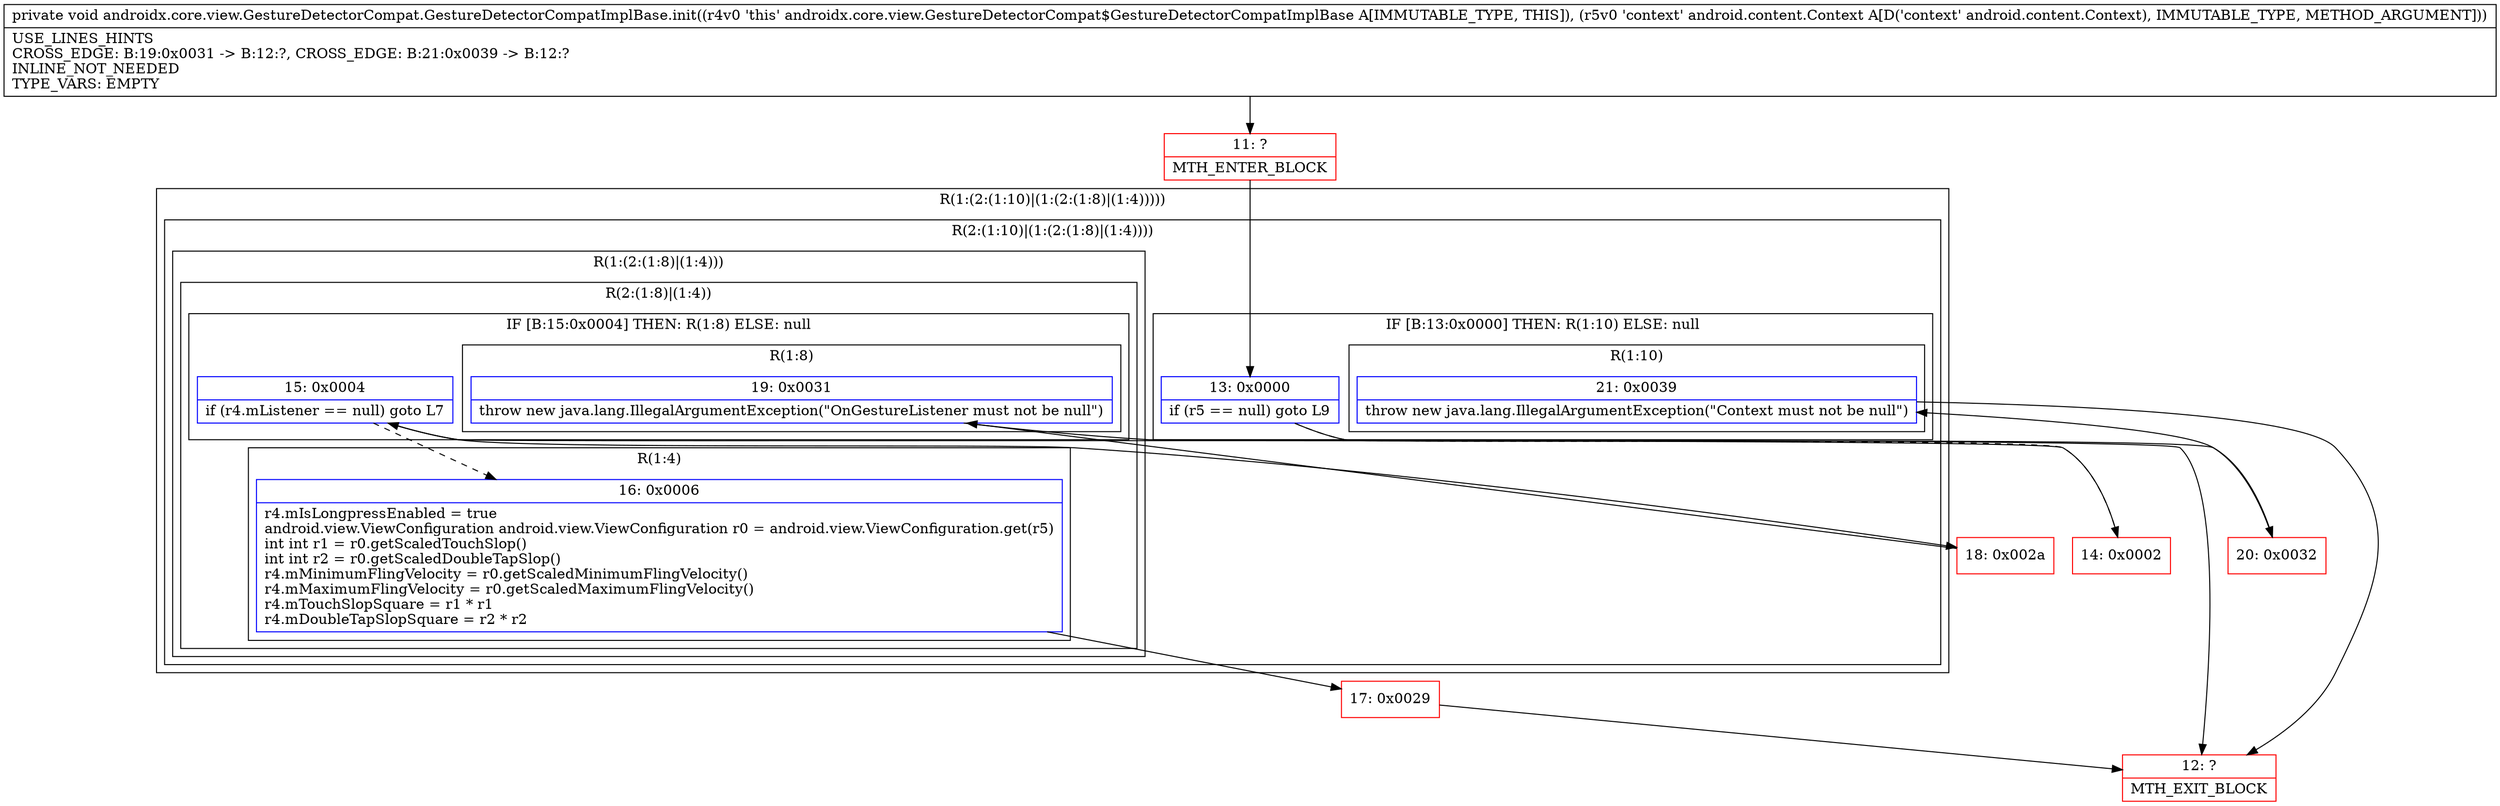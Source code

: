 digraph "CFG forandroidx.core.view.GestureDetectorCompat.GestureDetectorCompatImplBase.init(Landroid\/content\/Context;)V" {
subgraph cluster_Region_1872451208 {
label = "R(1:(2:(1:10)|(1:(2:(1:8)|(1:4)))))";
node [shape=record,color=blue];
subgraph cluster_Region_1746195608 {
label = "R(2:(1:10)|(1:(2:(1:8)|(1:4))))";
node [shape=record,color=blue];
subgraph cluster_IfRegion_600531953 {
label = "IF [B:13:0x0000] THEN: R(1:10) ELSE: null";
node [shape=record,color=blue];
Node_13 [shape=record,label="{13\:\ 0x0000|if (r5 == null) goto L9\l}"];
subgraph cluster_Region_338134355 {
label = "R(1:10)";
node [shape=record,color=blue];
Node_21 [shape=record,label="{21\:\ 0x0039|throw new java.lang.IllegalArgumentException(\"Context must not be null\")\l}"];
}
}
subgraph cluster_Region_566083145 {
label = "R(1:(2:(1:8)|(1:4)))";
node [shape=record,color=blue];
subgraph cluster_Region_1875054322 {
label = "R(2:(1:8)|(1:4))";
node [shape=record,color=blue];
subgraph cluster_IfRegion_393165840 {
label = "IF [B:15:0x0004] THEN: R(1:8) ELSE: null";
node [shape=record,color=blue];
Node_15 [shape=record,label="{15\:\ 0x0004|if (r4.mListener == null) goto L7\l}"];
subgraph cluster_Region_1061826227 {
label = "R(1:8)";
node [shape=record,color=blue];
Node_19 [shape=record,label="{19\:\ 0x0031|throw new java.lang.IllegalArgumentException(\"OnGestureListener must not be null\")\l}"];
}
}
subgraph cluster_Region_799699269 {
label = "R(1:4)";
node [shape=record,color=blue];
Node_16 [shape=record,label="{16\:\ 0x0006|r4.mIsLongpressEnabled = true\landroid.view.ViewConfiguration android.view.ViewConfiguration r0 = android.view.ViewConfiguration.get(r5)\lint int r1 = r0.getScaledTouchSlop()\lint int r2 = r0.getScaledDoubleTapSlop()\lr4.mMinimumFlingVelocity = r0.getScaledMinimumFlingVelocity()\lr4.mMaximumFlingVelocity = r0.getScaledMaximumFlingVelocity()\lr4.mTouchSlopSquare = r1 * r1\lr4.mDoubleTapSlopSquare = r2 * r2\l}"];
}
}
}
}
}
Node_11 [shape=record,color=red,label="{11\:\ ?|MTH_ENTER_BLOCK\l}"];
Node_14 [shape=record,color=red,label="{14\:\ 0x0002}"];
Node_17 [shape=record,color=red,label="{17\:\ 0x0029}"];
Node_12 [shape=record,color=red,label="{12\:\ ?|MTH_EXIT_BLOCK\l}"];
Node_18 [shape=record,color=red,label="{18\:\ 0x002a}"];
Node_20 [shape=record,color=red,label="{20\:\ 0x0032}"];
MethodNode[shape=record,label="{private void androidx.core.view.GestureDetectorCompat.GestureDetectorCompatImplBase.init((r4v0 'this' androidx.core.view.GestureDetectorCompat$GestureDetectorCompatImplBase A[IMMUTABLE_TYPE, THIS]), (r5v0 'context' android.content.Context A[D('context' android.content.Context), IMMUTABLE_TYPE, METHOD_ARGUMENT]))  | USE_LINES_HINTS\lCROSS_EDGE: B:19:0x0031 \-\> B:12:?, CROSS_EDGE: B:21:0x0039 \-\> B:12:?\lINLINE_NOT_NEEDED\lTYPE_VARS: EMPTY\l}"];
MethodNode -> Node_11;Node_13 -> Node_14[style=dashed];
Node_13 -> Node_20;
Node_21 -> Node_12;
Node_15 -> Node_16[style=dashed];
Node_15 -> Node_18;
Node_19 -> Node_12;
Node_16 -> Node_17;
Node_11 -> Node_13;
Node_14 -> Node_15;
Node_17 -> Node_12;
Node_18 -> Node_19;
Node_20 -> Node_21;
}

